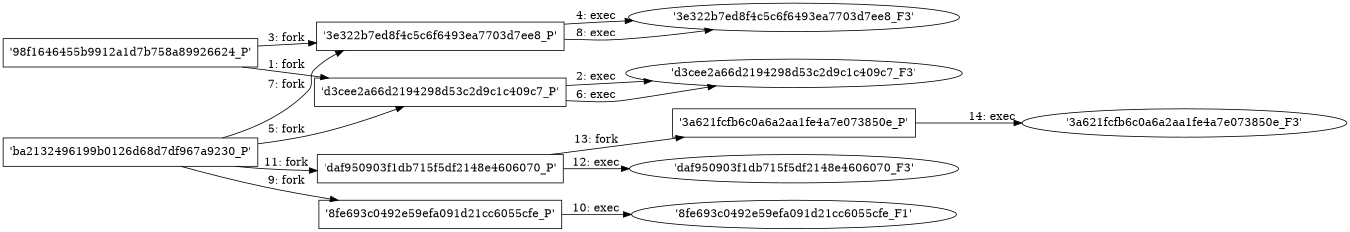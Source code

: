 digraph "D:\Learning\Paper\apt\基于CTI的攻击预警\Dataset\攻击图\ASGfromALLCTI\Defending the power grid against supply chain attacks Part 3 – Risk management strategies for the utilities industry.dot" {
rankdir="LR"
size="9"
fixedsize="false"
splines="true"
nodesep=0.3
ranksep=0
fontsize=10
overlap="scalexy"
engine= "neato"
	"'98f1646455b9912a1d7b758a89926624_P'" [node_type=Process shape=box]
	"'d3cee2a66d2194298d53c2d9c1c409c7_P'" [node_type=Process shape=box]
	"'98f1646455b9912a1d7b758a89926624_P'" -> "'d3cee2a66d2194298d53c2d9c1c409c7_P'" [label="1: fork"]
	"'d3cee2a66d2194298d53c2d9c1c409c7_P'" [node_type=Process shape=box]
	"'d3cee2a66d2194298d53c2d9c1c409c7_F3'" [node_type=File shape=ellipse]
	"'d3cee2a66d2194298d53c2d9c1c409c7_P'" -> "'d3cee2a66d2194298d53c2d9c1c409c7_F3'" [label="2: exec"]
	"'98f1646455b9912a1d7b758a89926624_P'" [node_type=Process shape=box]
	"'3e322b7ed8f4c5c6f6493ea7703d7ee8_P'" [node_type=Process shape=box]
	"'98f1646455b9912a1d7b758a89926624_P'" -> "'3e322b7ed8f4c5c6f6493ea7703d7ee8_P'" [label="3: fork"]
	"'3e322b7ed8f4c5c6f6493ea7703d7ee8_P'" [node_type=Process shape=box]
	"'3e322b7ed8f4c5c6f6493ea7703d7ee8_F3'" [node_type=File shape=ellipse]
	"'3e322b7ed8f4c5c6f6493ea7703d7ee8_P'" -> "'3e322b7ed8f4c5c6f6493ea7703d7ee8_F3'" [label="4: exec"]
	"'ba2132496199b0126d68d7df967a9230_P'" [node_type=Process shape=box]
	"'d3cee2a66d2194298d53c2d9c1c409c7_P'" [node_type=Process shape=box]
	"'ba2132496199b0126d68d7df967a9230_P'" -> "'d3cee2a66d2194298d53c2d9c1c409c7_P'" [label="5: fork"]
	"'d3cee2a66d2194298d53c2d9c1c409c7_P'" [node_type=Process shape=box]
	"'d3cee2a66d2194298d53c2d9c1c409c7_F3'" [node_type=File shape=ellipse]
	"'d3cee2a66d2194298d53c2d9c1c409c7_P'" -> "'d3cee2a66d2194298d53c2d9c1c409c7_F3'" [label="6: exec"]
	"'ba2132496199b0126d68d7df967a9230_P'" [node_type=Process shape=box]
	"'3e322b7ed8f4c5c6f6493ea7703d7ee8_P'" [node_type=Process shape=box]
	"'ba2132496199b0126d68d7df967a9230_P'" -> "'3e322b7ed8f4c5c6f6493ea7703d7ee8_P'" [label="7: fork"]
	"'3e322b7ed8f4c5c6f6493ea7703d7ee8_P'" [node_type=Process shape=box]
	"'3e322b7ed8f4c5c6f6493ea7703d7ee8_F3'" [node_type=File shape=ellipse]
	"'3e322b7ed8f4c5c6f6493ea7703d7ee8_P'" -> "'3e322b7ed8f4c5c6f6493ea7703d7ee8_F3'" [label="8: exec"]
	"'ba2132496199b0126d68d7df967a9230_P'" [node_type=Process shape=box]
	"'8fe693c0492e59efa091d21cc6055cfe_P'" [node_type=Process shape=box]
	"'ba2132496199b0126d68d7df967a9230_P'" -> "'8fe693c0492e59efa091d21cc6055cfe_P'" [label="9: fork"]
	"'8fe693c0492e59efa091d21cc6055cfe_P'" [node_type=Process shape=box]
	"'8fe693c0492e59efa091d21cc6055cfe_F1'" [node_type=File shape=ellipse]
	"'8fe693c0492e59efa091d21cc6055cfe_P'" -> "'8fe693c0492e59efa091d21cc6055cfe_F1'" [label="10: exec"]
	"'ba2132496199b0126d68d7df967a9230_P'" [node_type=Process shape=box]
	"'daf950903f1db715f5df2148e4606070_P'" [node_type=Process shape=box]
	"'ba2132496199b0126d68d7df967a9230_P'" -> "'daf950903f1db715f5df2148e4606070_P'" [label="11: fork"]
	"'daf950903f1db715f5df2148e4606070_P'" [node_type=Process shape=box]
	"'daf950903f1db715f5df2148e4606070_F3'" [node_type=File shape=ellipse]
	"'daf950903f1db715f5df2148e4606070_P'" -> "'daf950903f1db715f5df2148e4606070_F3'" [label="12: exec"]
	"'daf950903f1db715f5df2148e4606070_P'" [node_type=Process shape=box]
	"'3a621fcfb6c0a6a2aa1fe4a7e073850e_P'" [node_type=Process shape=box]
	"'daf950903f1db715f5df2148e4606070_P'" -> "'3a621fcfb6c0a6a2aa1fe4a7e073850e_P'" [label="13: fork"]
	"'3a621fcfb6c0a6a2aa1fe4a7e073850e_P'" [node_type=Process shape=box]
	"'3a621fcfb6c0a6a2aa1fe4a7e073850e_F3'" [node_type=File shape=ellipse]
	"'3a621fcfb6c0a6a2aa1fe4a7e073850e_P'" -> "'3a621fcfb6c0a6a2aa1fe4a7e073850e_F3'" [label="14: exec"]
}
